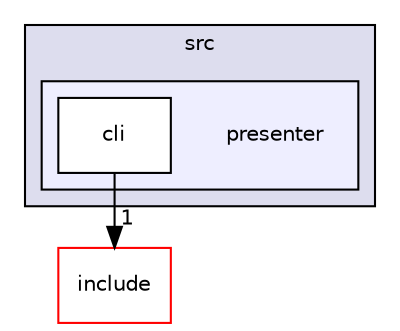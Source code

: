 digraph "src/presenter" {
  compound=true
  node [ fontsize="10", fontname="Helvetica"];
  edge [ labelfontsize="10", labelfontname="Helvetica"];
  subgraph clusterdir_68267d1309a1af8e8297ef4c3efbcdba {
    graph [ bgcolor="#ddddee", pencolor="black", label="src" fontname="Helvetica", fontsize="10", URL="dir_68267d1309a1af8e8297ef4c3efbcdba.html"]
  subgraph clusterdir_d337769ce5de9a83a411ae79eae55028 {
    graph [ bgcolor="#eeeeff", pencolor="black", label="" URL="dir_d337769ce5de9a83a411ae79eae55028.html"];
    dir_d337769ce5de9a83a411ae79eae55028 [shape=plaintext label="presenter"];
    dir_86021a04815cd2422cb8334ff6a7eeca [shape=box label="cli" color="black" fillcolor="white" style="filled" URL="dir_86021a04815cd2422cb8334ff6a7eeca.html"];
  }
  }
  dir_d44c64559bbebec7f509842c48db8b23 [shape=box label="include" fillcolor="white" style="filled" color="red" URL="dir_d44c64559bbebec7f509842c48db8b23.html"];
  dir_86021a04815cd2422cb8334ff6a7eeca->dir_d44c64559bbebec7f509842c48db8b23 [headlabel="1", labeldistance=1.5 headhref="dir_000014_000001.html"];
}
